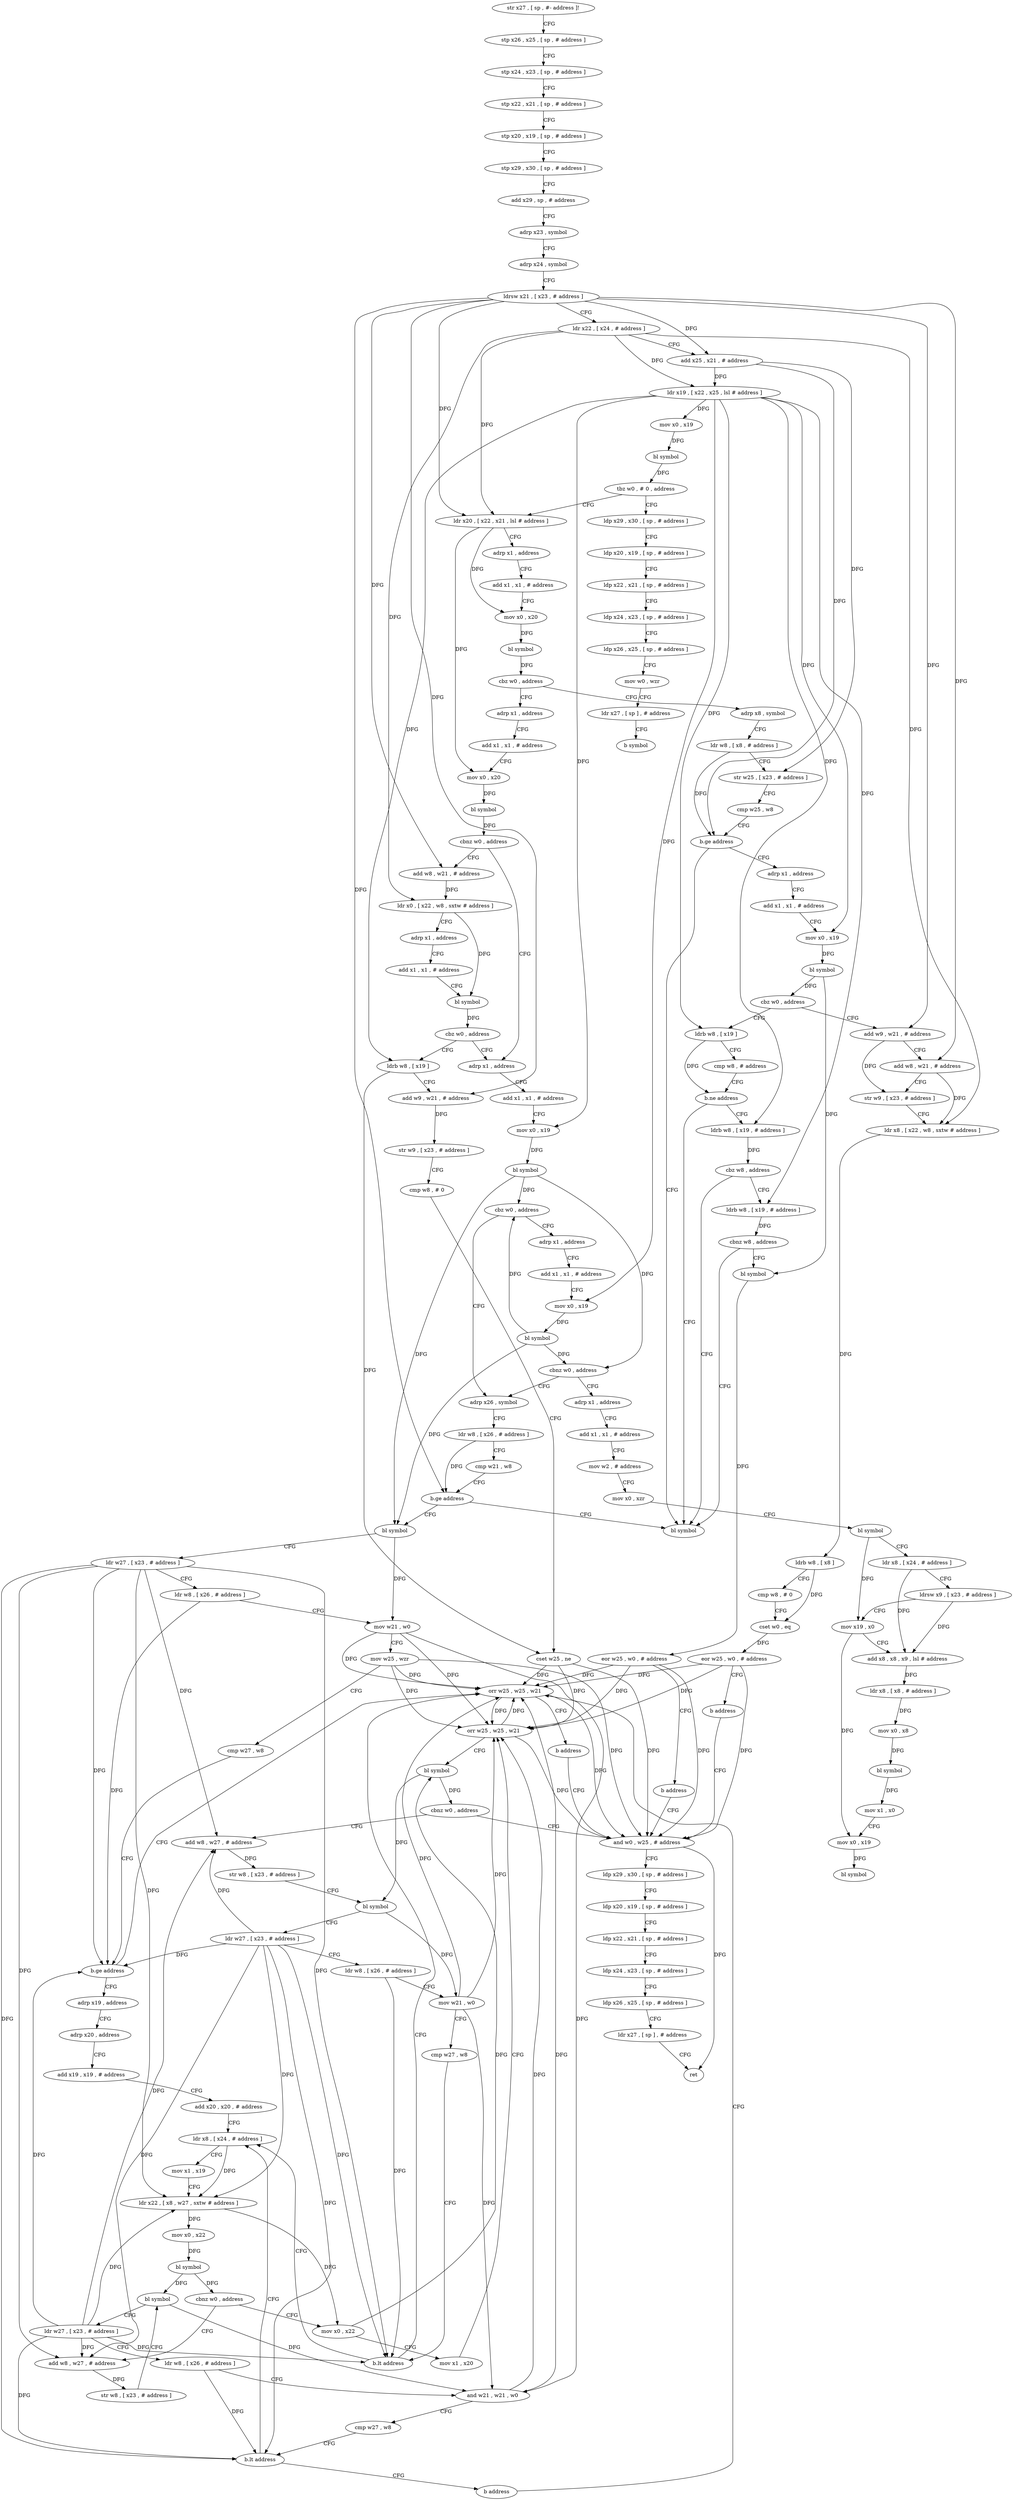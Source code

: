 digraph "func" {
"4201800" [label = "str x27 , [ sp , #- address ]!" ]
"4201804" [label = "stp x26 , x25 , [ sp , # address ]" ]
"4201808" [label = "stp x24 , x23 , [ sp , # address ]" ]
"4201812" [label = "stp x22 , x21 , [ sp , # address ]" ]
"4201816" [label = "stp x20 , x19 , [ sp , # address ]" ]
"4201820" [label = "stp x29 , x30 , [ sp , # address ]" ]
"4201824" [label = "add x29 , sp , # address" ]
"4201828" [label = "adrp x23 , symbol" ]
"4201832" [label = "adrp x24 , symbol" ]
"4201836" [label = "ldrsw x21 , [ x23 , # address ]" ]
"4201840" [label = "ldr x22 , [ x24 , # address ]" ]
"4201844" [label = "add x25 , x21 , # address" ]
"4201848" [label = "ldr x19 , [ x22 , x25 , lsl # address ]" ]
"4201852" [label = "mov x0 , x19" ]
"4201856" [label = "bl symbol" ]
"4201860" [label = "tbz w0 , # 0 , address" ]
"4201896" [label = "ldr x20 , [ x22 , x21 , lsl # address ]" ]
"4201864" [label = "ldp x29 , x30 , [ sp , # address ]" ]
"4201900" [label = "adrp x1 , address" ]
"4201904" [label = "add x1 , x1 , # address" ]
"4201908" [label = "mov x0 , x20" ]
"4201912" [label = "bl symbol" ]
"4201916" [label = "cbz w0 , address" ]
"4202184" [label = "adrp x8 , symbol" ]
"4201920" [label = "adrp x1 , address" ]
"4201868" [label = "ldp x20 , x19 , [ sp , # address ]" ]
"4201872" [label = "ldp x22 , x21 , [ sp , # address ]" ]
"4201876" [label = "ldp x24 , x23 , [ sp , # address ]" ]
"4201880" [label = "ldp x26 , x25 , [ sp , # address ]" ]
"4201884" [label = "mov w0 , wzr" ]
"4201888" [label = "ldr x27 , [ sp ] , # address" ]
"4201892" [label = "b symbol" ]
"4202188" [label = "ldr w8 , [ x8 , # address ]" ]
"4202192" [label = "str w25 , [ x23 , # address ]" ]
"4202196" [label = "cmp w25 , w8" ]
"4202200" [label = "b.ge address" ]
"4202352" [label = "bl symbol" ]
"4202204" [label = "adrp x1 , address" ]
"4201924" [label = "add x1 , x1 , # address" ]
"4201928" [label = "mov x0 , x20" ]
"4201932" [label = "bl symbol" ]
"4201936" [label = "cbnz w0 , address" ]
"4201964" [label = "adrp x1 , address" ]
"4201940" [label = "add w8 , w21 , # address" ]
"4202208" [label = "add x1 , x1 , # address" ]
"4202212" [label = "mov x0 , x19" ]
"4202216" [label = "bl symbol" ]
"4202220" [label = "cbz w0 , address" ]
"4202264" [label = "add w9 , w21 , # address" ]
"4202224" [label = "ldrb w8 , [ x19 ]" ]
"4201968" [label = "add x1 , x1 , # address" ]
"4201972" [label = "mov x0 , x19" ]
"4201976" [label = "bl symbol" ]
"4201980" [label = "cbz w0 , address" ]
"4202004" [label = "adrp x26 , symbol" ]
"4201984" [label = "adrp x1 , address" ]
"4201944" [label = "ldr x0 , [ x22 , w8 , sxtw # address ]" ]
"4201948" [label = "adrp x1 , address" ]
"4201952" [label = "add x1 , x1 , # address" ]
"4201956" [label = "bl symbol" ]
"4201960" [label = "cbz w0 , address" ]
"4202300" [label = "ldrb w8 , [ x19 ]" ]
"4202268" [label = "add w8 , w21 , # address" ]
"4202272" [label = "str w9 , [ x23 , # address ]" ]
"4202276" [label = "ldr x8 , [ x22 , w8 , sxtw # address ]" ]
"4202280" [label = "ldrb w8 , [ x8 ]" ]
"4202284" [label = "cmp w8 , # 0" ]
"4202288" [label = "cset w0 , eq" ]
"4202292" [label = "eor w25 , w0 , # address" ]
"4202296" [label = "b address" ]
"4202320" [label = "and w0 , w25 , # address" ]
"4202228" [label = "cmp w8 , # address" ]
"4202232" [label = "b.ne address" ]
"4202236" [label = "ldrb w8 , [ x19 , # address ]" ]
"4202008" [label = "ldr w8 , [ x26 , # address ]" ]
"4202012" [label = "cmp w21 , w8" ]
"4202016" [label = "b.ge address" ]
"4202020" [label = "bl symbol" ]
"4201988" [label = "add x1 , x1 , # address" ]
"4201992" [label = "mov x0 , x19" ]
"4201996" [label = "bl symbol" ]
"4202000" [label = "cbnz w0 , address" ]
"4202356" [label = "adrp x1 , address" ]
"4202304" [label = "add w9 , w21 , # address" ]
"4202308" [label = "str w9 , [ x23 , # address ]" ]
"4202312" [label = "cmp w8 , # 0" ]
"4202316" [label = "cset w25 , ne" ]
"4202324" [label = "ldp x29 , x30 , [ sp , # address ]" ]
"4202328" [label = "ldp x20 , x19 , [ sp , # address ]" ]
"4202332" [label = "ldp x22 , x21 , [ sp , # address ]" ]
"4202336" [label = "ldp x24 , x23 , [ sp , # address ]" ]
"4202340" [label = "ldp x26 , x25 , [ sp , # address ]" ]
"4202344" [label = "ldr x27 , [ sp ] , # address" ]
"4202348" [label = "ret" ]
"4202240" [label = "cbz w8 , address" ]
"4202244" [label = "ldrb w8 , [ x19 , # address ]" ]
"4202024" [label = "ldr w27 , [ x23 , # address ]" ]
"4202028" [label = "ldr w8 , [ x26 , # address ]" ]
"4202032" [label = "mov w21 , w0" ]
"4202036" [label = "mov w25 , wzr" ]
"4202040" [label = "cmp w27 , w8" ]
"4202044" [label = "b.ge address" ]
"4202176" [label = "orr w25 , w25 , w21" ]
"4202048" [label = "adrp x19 , address" ]
"4202360" [label = "add x1 , x1 , # address" ]
"4202364" [label = "mov w2 , # address" ]
"4202368" [label = "mov x0 , xzr" ]
"4202372" [label = "bl symbol" ]
"4202376" [label = "ldr x8 , [ x24 , # address ]" ]
"4202380" [label = "ldrsw x9 , [ x23 , # address ]" ]
"4202384" [label = "mov x19 , x0" ]
"4202388" [label = "add x8 , x8 , x9 , lsl # address" ]
"4202392" [label = "ldr x8 , [ x8 , # address ]" ]
"4202396" [label = "mov x0 , x8" ]
"4202400" [label = "bl symbol" ]
"4202404" [label = "mov x1 , x0" ]
"4202408" [label = "mov x0 , x19" ]
"4202412" [label = "bl symbol" ]
"4202248" [label = "cbnz w8 , address" ]
"4202252" [label = "bl symbol" ]
"4202180" [label = "b address" ]
"4202052" [label = "adrp x20 , address" ]
"4202056" [label = "add x19 , x19 , # address" ]
"4202060" [label = "add x20 , x20 , # address" ]
"4202064" [label = "ldr x8 , [ x24 , # address ]" ]
"4202256" [label = "eor w25 , w0 , # address" ]
"4202260" [label = "b address" ]
"4202124" [label = "mov x0 , x22" ]
"4202128" [label = "mov x1 , x20" ]
"4202132" [label = "orr w25 , w25 , w21" ]
"4202136" [label = "bl symbol" ]
"4202140" [label = "cbnz w0 , address" ]
"4202144" [label = "add w8 , w27 , # address" ]
"4202088" [label = "add w8 , w27 , # address" ]
"4202092" [label = "str w8 , [ x23 , # address ]" ]
"4202096" [label = "bl symbol" ]
"4202100" [label = "ldr w27 , [ x23 , # address ]" ]
"4202104" [label = "ldr w8 , [ x26 , # address ]" ]
"4202108" [label = "and w21 , w21 , w0" ]
"4202112" [label = "cmp w27 , w8" ]
"4202116" [label = "b.lt address" ]
"4202120" [label = "b address" ]
"4202148" [label = "str w8 , [ x23 , # address ]" ]
"4202152" [label = "bl symbol" ]
"4202156" [label = "ldr w27 , [ x23 , # address ]" ]
"4202160" [label = "ldr w8 , [ x26 , # address ]" ]
"4202164" [label = "mov w21 , w0" ]
"4202168" [label = "cmp w27 , w8" ]
"4202172" [label = "b.lt address" ]
"4202068" [label = "mov x1 , x19" ]
"4202072" [label = "ldr x22 , [ x8 , w27 , sxtw # address ]" ]
"4202076" [label = "mov x0 , x22" ]
"4202080" [label = "bl symbol" ]
"4202084" [label = "cbnz w0 , address" ]
"4201800" -> "4201804" [ label = "CFG" ]
"4201804" -> "4201808" [ label = "CFG" ]
"4201808" -> "4201812" [ label = "CFG" ]
"4201812" -> "4201816" [ label = "CFG" ]
"4201816" -> "4201820" [ label = "CFG" ]
"4201820" -> "4201824" [ label = "CFG" ]
"4201824" -> "4201828" [ label = "CFG" ]
"4201828" -> "4201832" [ label = "CFG" ]
"4201832" -> "4201836" [ label = "CFG" ]
"4201836" -> "4201840" [ label = "CFG" ]
"4201836" -> "4201844" [ label = "DFG" ]
"4201836" -> "4201896" [ label = "DFG" ]
"4201836" -> "4201940" [ label = "DFG" ]
"4201836" -> "4202264" [ label = "DFG" ]
"4201836" -> "4202268" [ label = "DFG" ]
"4201836" -> "4202016" [ label = "DFG" ]
"4201836" -> "4202304" [ label = "DFG" ]
"4201840" -> "4201844" [ label = "CFG" ]
"4201840" -> "4201848" [ label = "DFG" ]
"4201840" -> "4201896" [ label = "DFG" ]
"4201840" -> "4201944" [ label = "DFG" ]
"4201840" -> "4202276" [ label = "DFG" ]
"4201844" -> "4201848" [ label = "DFG" ]
"4201844" -> "4202192" [ label = "DFG" ]
"4201844" -> "4202200" [ label = "DFG" ]
"4201848" -> "4201852" [ label = "DFG" ]
"4201848" -> "4202212" [ label = "DFG" ]
"4201848" -> "4201972" [ label = "DFG" ]
"4201848" -> "4202224" [ label = "DFG" ]
"4201848" -> "4201992" [ label = "DFG" ]
"4201848" -> "4202300" [ label = "DFG" ]
"4201848" -> "4202236" [ label = "DFG" ]
"4201848" -> "4202244" [ label = "DFG" ]
"4201852" -> "4201856" [ label = "DFG" ]
"4201856" -> "4201860" [ label = "DFG" ]
"4201860" -> "4201896" [ label = "CFG" ]
"4201860" -> "4201864" [ label = "CFG" ]
"4201896" -> "4201900" [ label = "CFG" ]
"4201896" -> "4201908" [ label = "DFG" ]
"4201896" -> "4201928" [ label = "DFG" ]
"4201864" -> "4201868" [ label = "CFG" ]
"4201900" -> "4201904" [ label = "CFG" ]
"4201904" -> "4201908" [ label = "CFG" ]
"4201908" -> "4201912" [ label = "DFG" ]
"4201912" -> "4201916" [ label = "DFG" ]
"4201916" -> "4202184" [ label = "CFG" ]
"4201916" -> "4201920" [ label = "CFG" ]
"4202184" -> "4202188" [ label = "CFG" ]
"4201920" -> "4201924" [ label = "CFG" ]
"4201868" -> "4201872" [ label = "CFG" ]
"4201872" -> "4201876" [ label = "CFG" ]
"4201876" -> "4201880" [ label = "CFG" ]
"4201880" -> "4201884" [ label = "CFG" ]
"4201884" -> "4201888" [ label = "CFG" ]
"4201888" -> "4201892" [ label = "CFG" ]
"4202188" -> "4202192" [ label = "CFG" ]
"4202188" -> "4202200" [ label = "DFG" ]
"4202192" -> "4202196" [ label = "CFG" ]
"4202196" -> "4202200" [ label = "CFG" ]
"4202200" -> "4202352" [ label = "CFG" ]
"4202200" -> "4202204" [ label = "CFG" ]
"4202204" -> "4202208" [ label = "CFG" ]
"4201924" -> "4201928" [ label = "CFG" ]
"4201928" -> "4201932" [ label = "DFG" ]
"4201932" -> "4201936" [ label = "DFG" ]
"4201936" -> "4201964" [ label = "CFG" ]
"4201936" -> "4201940" [ label = "CFG" ]
"4201964" -> "4201968" [ label = "CFG" ]
"4201940" -> "4201944" [ label = "DFG" ]
"4202208" -> "4202212" [ label = "CFG" ]
"4202212" -> "4202216" [ label = "DFG" ]
"4202216" -> "4202220" [ label = "DFG" ]
"4202216" -> "4202252" [ label = "DFG" ]
"4202220" -> "4202264" [ label = "CFG" ]
"4202220" -> "4202224" [ label = "CFG" ]
"4202264" -> "4202268" [ label = "CFG" ]
"4202264" -> "4202272" [ label = "DFG" ]
"4202224" -> "4202228" [ label = "CFG" ]
"4202224" -> "4202232" [ label = "DFG" ]
"4201968" -> "4201972" [ label = "CFG" ]
"4201972" -> "4201976" [ label = "DFG" ]
"4201976" -> "4201980" [ label = "DFG" ]
"4201976" -> "4202000" [ label = "DFG" ]
"4201976" -> "4202020" [ label = "DFG" ]
"4201980" -> "4202004" [ label = "CFG" ]
"4201980" -> "4201984" [ label = "CFG" ]
"4202004" -> "4202008" [ label = "CFG" ]
"4201984" -> "4201988" [ label = "CFG" ]
"4201944" -> "4201948" [ label = "CFG" ]
"4201944" -> "4201956" [ label = "DFG" ]
"4201948" -> "4201952" [ label = "CFG" ]
"4201952" -> "4201956" [ label = "CFG" ]
"4201956" -> "4201960" [ label = "DFG" ]
"4201960" -> "4202300" [ label = "CFG" ]
"4201960" -> "4201964" [ label = "CFG" ]
"4202300" -> "4202304" [ label = "CFG" ]
"4202300" -> "4202316" [ label = "DFG" ]
"4202268" -> "4202272" [ label = "CFG" ]
"4202268" -> "4202276" [ label = "DFG" ]
"4202272" -> "4202276" [ label = "CFG" ]
"4202276" -> "4202280" [ label = "DFG" ]
"4202280" -> "4202284" [ label = "CFG" ]
"4202280" -> "4202288" [ label = "DFG" ]
"4202284" -> "4202288" [ label = "CFG" ]
"4202288" -> "4202292" [ label = "DFG" ]
"4202292" -> "4202296" [ label = "CFG" ]
"4202292" -> "4202176" [ label = "DFG" ]
"4202292" -> "4202320" [ label = "DFG" ]
"4202292" -> "4202132" [ label = "DFG" ]
"4202296" -> "4202320" [ label = "CFG" ]
"4202320" -> "4202324" [ label = "CFG" ]
"4202320" -> "4202348" [ label = "DFG" ]
"4202228" -> "4202232" [ label = "CFG" ]
"4202232" -> "4202352" [ label = "CFG" ]
"4202232" -> "4202236" [ label = "CFG" ]
"4202236" -> "4202240" [ label = "DFG" ]
"4202008" -> "4202012" [ label = "CFG" ]
"4202008" -> "4202016" [ label = "DFG" ]
"4202012" -> "4202016" [ label = "CFG" ]
"4202016" -> "4202352" [ label = "CFG" ]
"4202016" -> "4202020" [ label = "CFG" ]
"4202020" -> "4202024" [ label = "CFG" ]
"4202020" -> "4202032" [ label = "DFG" ]
"4201988" -> "4201992" [ label = "CFG" ]
"4201992" -> "4201996" [ label = "DFG" ]
"4201996" -> "4202000" [ label = "DFG" ]
"4201996" -> "4201980" [ label = "DFG" ]
"4201996" -> "4202020" [ label = "DFG" ]
"4202000" -> "4202356" [ label = "CFG" ]
"4202000" -> "4202004" [ label = "CFG" ]
"4202356" -> "4202360" [ label = "CFG" ]
"4202304" -> "4202308" [ label = "DFG" ]
"4202308" -> "4202312" [ label = "CFG" ]
"4202312" -> "4202316" [ label = "CFG" ]
"4202316" -> "4202320" [ label = "DFG" ]
"4202316" -> "4202176" [ label = "DFG" ]
"4202316" -> "4202132" [ label = "DFG" ]
"4202324" -> "4202328" [ label = "CFG" ]
"4202328" -> "4202332" [ label = "CFG" ]
"4202332" -> "4202336" [ label = "CFG" ]
"4202336" -> "4202340" [ label = "CFG" ]
"4202340" -> "4202344" [ label = "CFG" ]
"4202344" -> "4202348" [ label = "CFG" ]
"4202240" -> "4202352" [ label = "CFG" ]
"4202240" -> "4202244" [ label = "CFG" ]
"4202244" -> "4202248" [ label = "DFG" ]
"4202024" -> "4202028" [ label = "CFG" ]
"4202024" -> "4202044" [ label = "DFG" ]
"4202024" -> "4202072" [ label = "DFG" ]
"4202024" -> "4202088" [ label = "DFG" ]
"4202024" -> "4202116" [ label = "DFG" ]
"4202024" -> "4202144" [ label = "DFG" ]
"4202024" -> "4202172" [ label = "DFG" ]
"4202028" -> "4202032" [ label = "CFG" ]
"4202028" -> "4202044" [ label = "DFG" ]
"4202032" -> "4202036" [ label = "CFG" ]
"4202032" -> "4202176" [ label = "DFG" ]
"4202032" -> "4202132" [ label = "DFG" ]
"4202032" -> "4202108" [ label = "DFG" ]
"4202036" -> "4202040" [ label = "CFG" ]
"4202036" -> "4202176" [ label = "DFG" ]
"4202036" -> "4202320" [ label = "DFG" ]
"4202036" -> "4202132" [ label = "DFG" ]
"4202040" -> "4202044" [ label = "CFG" ]
"4202044" -> "4202176" [ label = "CFG" ]
"4202044" -> "4202048" [ label = "CFG" ]
"4202176" -> "4202180" [ label = "CFG" ]
"4202176" -> "4202320" [ label = "DFG" ]
"4202176" -> "4202132" [ label = "DFG" ]
"4202048" -> "4202052" [ label = "CFG" ]
"4202360" -> "4202364" [ label = "CFG" ]
"4202364" -> "4202368" [ label = "CFG" ]
"4202368" -> "4202372" [ label = "CFG" ]
"4202372" -> "4202376" [ label = "CFG" ]
"4202372" -> "4202384" [ label = "DFG" ]
"4202376" -> "4202380" [ label = "CFG" ]
"4202376" -> "4202388" [ label = "DFG" ]
"4202380" -> "4202384" [ label = "CFG" ]
"4202380" -> "4202388" [ label = "DFG" ]
"4202384" -> "4202388" [ label = "CFG" ]
"4202384" -> "4202408" [ label = "DFG" ]
"4202388" -> "4202392" [ label = "DFG" ]
"4202392" -> "4202396" [ label = "DFG" ]
"4202396" -> "4202400" [ label = "DFG" ]
"4202400" -> "4202404" [ label = "DFG" ]
"4202404" -> "4202408" [ label = "CFG" ]
"4202408" -> "4202412" [ label = "DFG" ]
"4202248" -> "4202352" [ label = "CFG" ]
"4202248" -> "4202252" [ label = "CFG" ]
"4202252" -> "4202256" [ label = "DFG" ]
"4202180" -> "4202320" [ label = "CFG" ]
"4202052" -> "4202056" [ label = "CFG" ]
"4202056" -> "4202060" [ label = "CFG" ]
"4202060" -> "4202064" [ label = "CFG" ]
"4202064" -> "4202068" [ label = "CFG" ]
"4202064" -> "4202072" [ label = "DFG" ]
"4202256" -> "4202260" [ label = "CFG" ]
"4202256" -> "4202320" [ label = "DFG" ]
"4202256" -> "4202176" [ label = "DFG" ]
"4202256" -> "4202132" [ label = "DFG" ]
"4202260" -> "4202320" [ label = "CFG" ]
"4202124" -> "4202128" [ label = "CFG" ]
"4202124" -> "4202136" [ label = "DFG" ]
"4202128" -> "4202132" [ label = "CFG" ]
"4202132" -> "4202136" [ label = "CFG" ]
"4202132" -> "4202320" [ label = "DFG" ]
"4202132" -> "4202176" [ label = "DFG" ]
"4202136" -> "4202140" [ label = "DFG" ]
"4202136" -> "4202152" [ label = "DFG" ]
"4202140" -> "4202320" [ label = "CFG" ]
"4202140" -> "4202144" [ label = "CFG" ]
"4202144" -> "4202148" [ label = "DFG" ]
"4202088" -> "4202092" [ label = "DFG" ]
"4202092" -> "4202096" [ label = "CFG" ]
"4202096" -> "4202100" [ label = "CFG" ]
"4202096" -> "4202108" [ label = "DFG" ]
"4202100" -> "4202104" [ label = "CFG" ]
"4202100" -> "4202072" [ label = "DFG" ]
"4202100" -> "4202088" [ label = "DFG" ]
"4202100" -> "4202044" [ label = "DFG" ]
"4202100" -> "4202116" [ label = "DFG" ]
"4202100" -> "4202144" [ label = "DFG" ]
"4202100" -> "4202172" [ label = "DFG" ]
"4202104" -> "4202108" [ label = "CFG" ]
"4202104" -> "4202116" [ label = "DFG" ]
"4202108" -> "4202112" [ label = "CFG" ]
"4202108" -> "4202176" [ label = "DFG" ]
"4202108" -> "4202132" [ label = "DFG" ]
"4202112" -> "4202116" [ label = "CFG" ]
"4202116" -> "4202064" [ label = "CFG" ]
"4202116" -> "4202120" [ label = "CFG" ]
"4202120" -> "4202176" [ label = "CFG" ]
"4202148" -> "4202152" [ label = "CFG" ]
"4202152" -> "4202156" [ label = "CFG" ]
"4202152" -> "4202164" [ label = "DFG" ]
"4202156" -> "4202160" [ label = "CFG" ]
"4202156" -> "4202072" [ label = "DFG" ]
"4202156" -> "4202088" [ label = "DFG" ]
"4202156" -> "4202144" [ label = "DFG" ]
"4202156" -> "4202044" [ label = "DFG" ]
"4202156" -> "4202116" [ label = "DFG" ]
"4202156" -> "4202172" [ label = "DFG" ]
"4202160" -> "4202164" [ label = "CFG" ]
"4202160" -> "4202172" [ label = "DFG" ]
"4202164" -> "4202168" [ label = "CFG" ]
"4202164" -> "4202176" [ label = "DFG" ]
"4202164" -> "4202132" [ label = "DFG" ]
"4202164" -> "4202108" [ label = "DFG" ]
"4202168" -> "4202172" [ label = "CFG" ]
"4202172" -> "4202064" [ label = "CFG" ]
"4202172" -> "4202176" [ label = "CFG" ]
"4202068" -> "4202072" [ label = "CFG" ]
"4202072" -> "4202076" [ label = "DFG" ]
"4202072" -> "4202124" [ label = "DFG" ]
"4202076" -> "4202080" [ label = "DFG" ]
"4202080" -> "4202084" [ label = "DFG" ]
"4202080" -> "4202096" [ label = "DFG" ]
"4202084" -> "4202124" [ label = "CFG" ]
"4202084" -> "4202088" [ label = "CFG" ]
}

